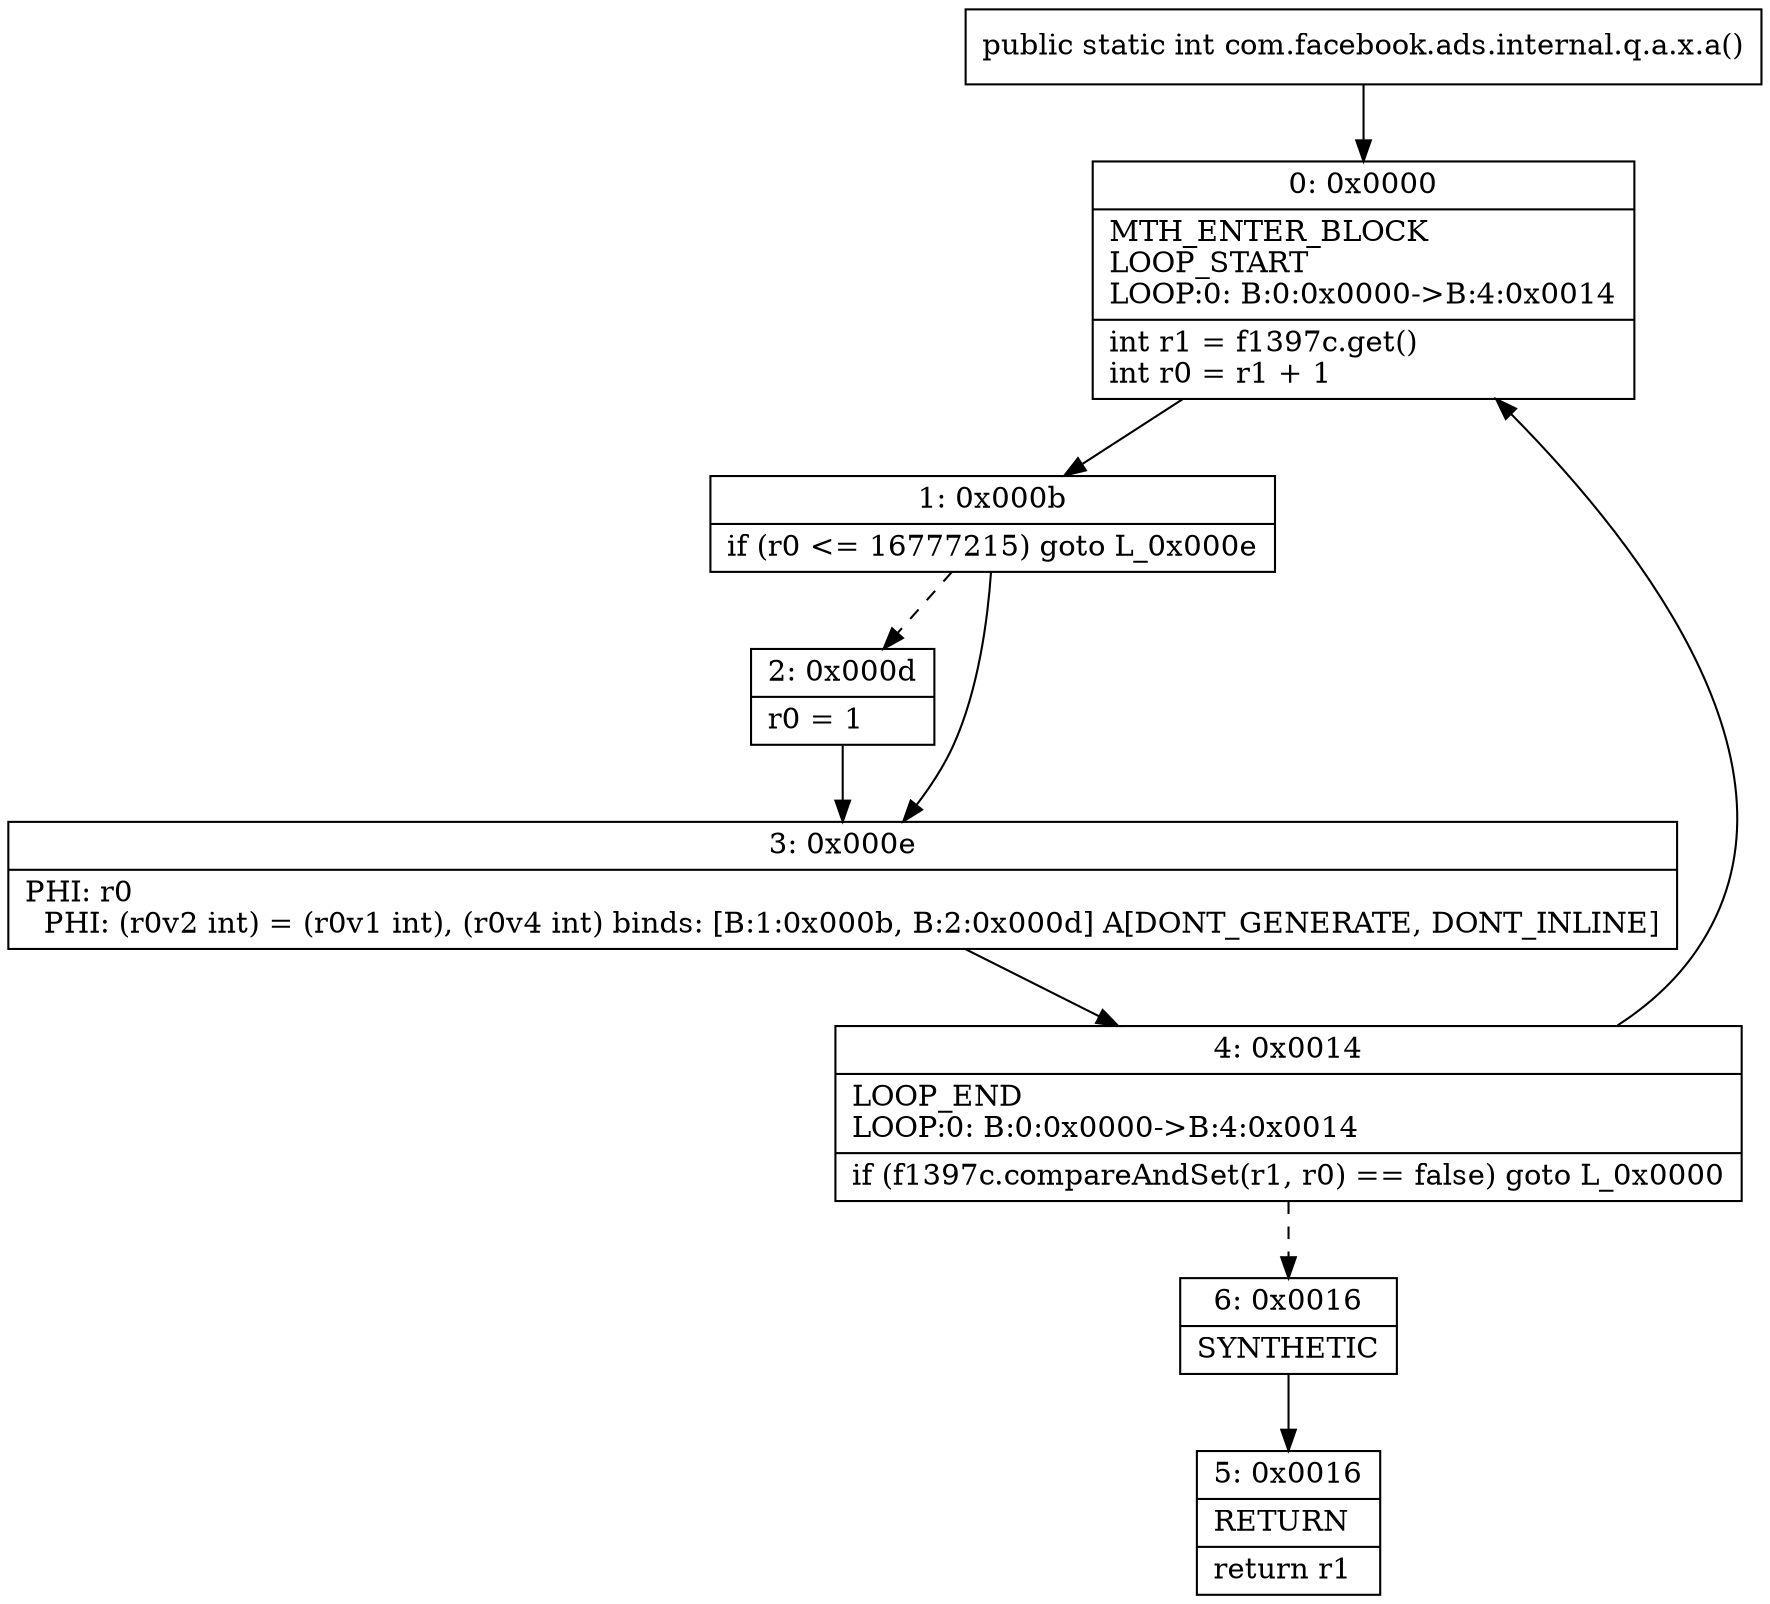 digraph "CFG forcom.facebook.ads.internal.q.a.x.a()I" {
Node_0 [shape=record,label="{0\:\ 0x0000|MTH_ENTER_BLOCK\lLOOP_START\lLOOP:0: B:0:0x0000\-\>B:4:0x0014\l|int r1 = f1397c.get()\lint r0 = r1 + 1\l}"];
Node_1 [shape=record,label="{1\:\ 0x000b|if (r0 \<= 16777215) goto L_0x000e\l}"];
Node_2 [shape=record,label="{2\:\ 0x000d|r0 = 1\l}"];
Node_3 [shape=record,label="{3\:\ 0x000e|PHI: r0 \l  PHI: (r0v2 int) = (r0v1 int), (r0v4 int) binds: [B:1:0x000b, B:2:0x000d] A[DONT_GENERATE, DONT_INLINE]\l}"];
Node_4 [shape=record,label="{4\:\ 0x0014|LOOP_END\lLOOP:0: B:0:0x0000\-\>B:4:0x0014\l|if (f1397c.compareAndSet(r1, r0) == false) goto L_0x0000\l}"];
Node_5 [shape=record,label="{5\:\ 0x0016|RETURN\l|return r1\l}"];
Node_6 [shape=record,label="{6\:\ 0x0016|SYNTHETIC\l}"];
MethodNode[shape=record,label="{public static int com.facebook.ads.internal.q.a.x.a() }"];
MethodNode -> Node_0;
Node_0 -> Node_1;
Node_1 -> Node_2[style=dashed];
Node_1 -> Node_3;
Node_2 -> Node_3;
Node_3 -> Node_4;
Node_4 -> Node_0;
Node_4 -> Node_6[style=dashed];
Node_6 -> Node_5;
}

